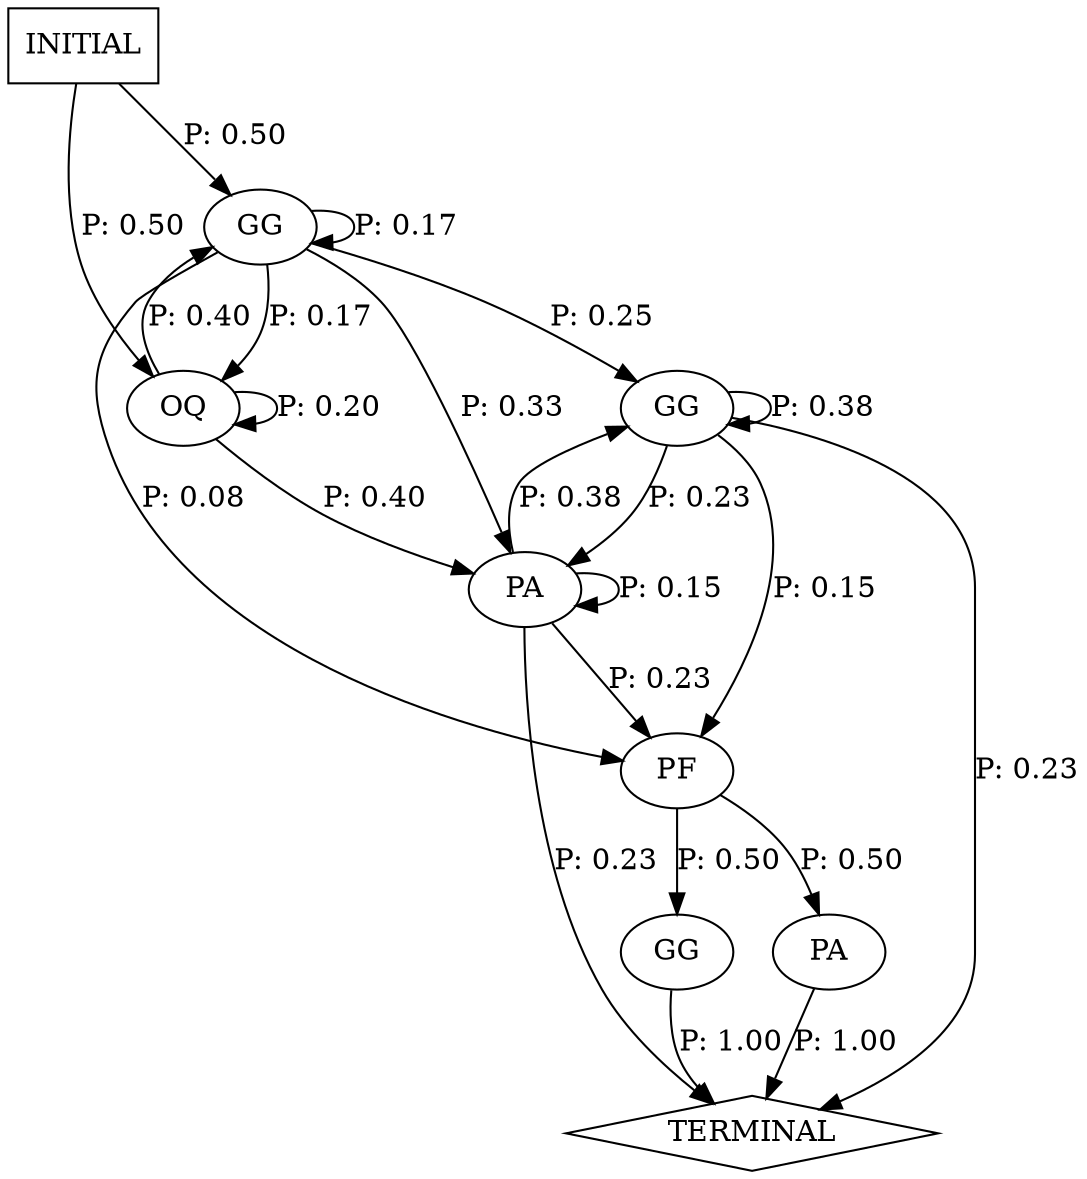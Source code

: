 digraph G {
  0 [label="GG"];
  1 [label="GG"];
  2 [label="GG"];
  3 [label="OQ"];
  4 [label="PA"];
  5 [label="PA"];
  6 [label="PF"];
  7 [label="TERMINAL",shape=diamond];
  8 [label="INITIAL",shape=box];
0->7 [label="P: 1.00"];
1->1 [label="P: 0.38"];
1->5 [label="P: 0.23"];
1->6 [label="P: 0.15"];
1->7 [label="P: 0.23"];
2->2 [label="P: 0.17"];
2->1 [label="P: 0.25"];
2->3 [label="P: 0.17"];
2->5 [label="P: 0.33"];
2->6 [label="P: 0.08"];
3->2 [label="P: 0.40"];
3->3 [label="P: 0.20"];
3->5 [label="P: 0.40"];
4->7 [label="P: 1.00"];
5->1 [label="P: 0.38"];
5->5 [label="P: 0.15"];
5->6 [label="P: 0.23"];
5->7 [label="P: 0.23"];
6->0 [label="P: 0.50"];
6->4 [label="P: 0.50"];
8->2 [label="P: 0.50"];
8->3 [label="P: 0.50"];
}
